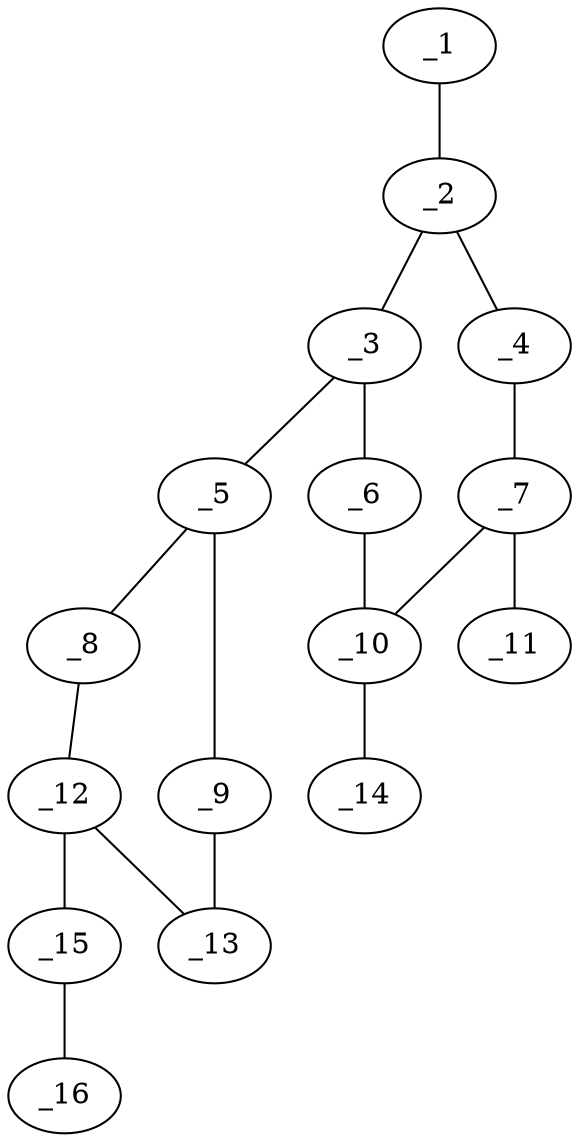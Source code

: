 graph molid163661 {
	_1	 [charge=0,
		chem=2,
		symbol="O  ",
		x=2,
		y="-0.6307"];
	_2	 [charge=0,
		chem=1,
		symbol="C  ",
		x="2.866",
		y="-1.1307"];
	_1 -- _2	 [valence=2];
	_3	 [charge=0,
		chem=4,
		symbol="N  ",
		x="3.7321",
		y="-0.6307"];
	_2 -- _3	 [valence=1];
	_4	 [charge=0,
		chem=4,
		symbol="N  ",
		x="2.866",
		y="-2.1307"];
	_2 -- _4	 [valence=1];
	_5	 [charge=0,
		chem=1,
		symbol="C  ",
		x="3.7321",
		y="0.3693"];
	_3 -- _5	 [valence=1];
	_6	 [charge=0,
		chem=1,
		symbol="C  ",
		x="4.5981",
		y="-1.1307"];
	_3 -- _6	 [valence=1];
	_7	 [charge=0,
		chem=1,
		symbol="C  ",
		x="3.732",
		y="-2.6307"];
	_4 -- _7	 [valence=1];
	_8	 [charge=0,
		chem=2,
		symbol="O  ",
		x="2.923",
		y="0.9571"];
	_5 -- _8	 [valence=1];
	_9	 [charge=0,
		chem=1,
		symbol="C  ",
		x="4.5411",
		y="0.9571"];
	_5 -- _9	 [valence=1];
	_10	 [charge=0,
		chem=1,
		symbol="C  ",
		x="4.5981",
		y="-2.1307"];
	_6 -- _10	 [valence=2];
	_7 -- _10	 [valence=1];
	_11	 [charge=0,
		chem=2,
		symbol="O  ",
		x="3.732",
		y="-3.6307"];
	_7 -- _11	 [valence=2];
	_12	 [charge=0,
		chem=1,
		symbol="C  ",
		x="3.2321",
		y="1.9081"];
	_8 -- _12	 [valence=1];
	_13	 [charge=0,
		chem=1,
		symbol="C  ",
		x="4.2321",
		y="1.9081"];
	_9 -- _13	 [valence=2];
	_14	 [charge=0,
		chem=1,
		symbol="C  ",
		x="5.4641",
		y="-2.6307"];
	_10 -- _14	 [valence=1];
	_12 -- _13	 [valence=1];
	_15	 [charge=0,
		chem=1,
		symbol="C  ",
		x="2.6443",
		y="2.7172"];
	_12 -- _15	 [valence=1];
	_16	 [charge=0,
		chem=2,
		symbol="O  ",
		x="3.051",
		y="3.6307"];
	_15 -- _16	 [valence=1];
}
